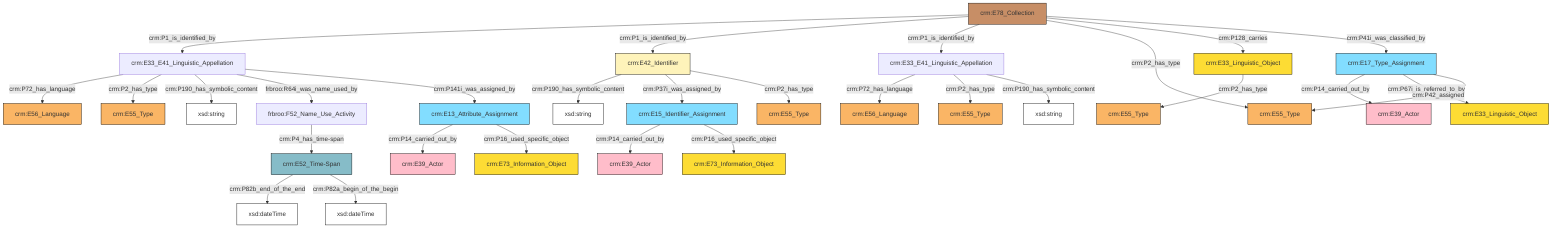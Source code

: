 flowchart TD
classDef Literal fill:#ffffff,stroke:#000000,color:;
classDef Literal_URI fill:#ffffff,stroke:#000000,color:;
classDef crm_E1_CRM_Entity fill:#ffffff,stroke:#000000,color:;
classDef crm_E1_CRM_Entity_URI fill:#ffffff,stroke:#000000,color:;
classDef crm_E2_Temporal_Entity fill:#82ddff,stroke:#000000,color:;
classDef crm_E2_Temporal_Entity_URI fill:#d2effa,stroke:#000000,color:;
classDef crm_E55_Type fill:#fab565,stroke:#000000,color:;
classDef crm_E55_Type_URI fill:#fde7ce,stroke:#000000,color:;
classDef crm_E52_Time-Span fill:#86bcc8,stroke:#000000,color:;
classDef crm_E52_Time-Span_URI fill:#dcebef,stroke:#000000,color:;
classDef crm_E41_Appellation fill:#fef3ba,stroke:#000000,color:;
classDef crm_E41_Appellation_URI fill:#fffae6,stroke:#000000,color:;
classDef crm_E53_Place fill:#94cc7d,stroke:#000000,color:;
classDef crm_E53_Place_URI fill:#e1f1da,stroke:#000000,color:;
classDef crm_E77_Persistent_Item fill:#ffffff,stroke:#000000,color:;
classDef crm_E77_Persistent_Item_URI fill:#ffffff,stroke:#000000,color:;
classDef crm_E28_Conceptual_Object fill:#fddc34,stroke:#000000,color:;
classDef crm_E28_Conceptual_Object_URI fill:#fef6cd,stroke:#000000,color:;
classDef crm_E18_Physical_Thing fill:#c78e66,stroke:#000000,color:;
classDef crm_E18_Physical_Thing_URI fill:#e3c8b5,stroke:#000000,color:;
classDef crm_E39_Actor fill:#ffbdca,stroke:#000000,color:;
classDef crm_E39_Actor_URI fill:#ffe6eb,stroke:#000000,color:;
classDef crm_E54_Dimension fill:#b8b8b8,stroke:#000000,color:;
classDef crm_E54_Dimension_URI fill:#f2f2f2,stroke:#000000,color:;
classDef crm_E92_Spacetime_Volume fill:#cc80ff,stroke:#000000,color:;
classDef crm_E92_Spacetime_Volume_URI fill:#ebccff,stroke:#000000,color:;
classDef crm_E59_Primitive_Value fill:#f0f0f0,stroke:#000000,color:;
classDef crm_E59_Primitive_Value_URI fill:#f2f2f2,stroke:#000000,color:;
classDef crm_PC0_Typed_CRM_Property fill:#ffffff,stroke:#000000,color:;
classDef crm_PC0_Typed_CRM_Property_URI fill:#ffffff,stroke:#000000,color:;
classDef Multi fill:#cccccc,stroke:#000000,color:;
classDef Multi_URI fill:#cccccc,stroke:#000000,color:;
0["crm:E78_Collection"]:::crm_E18_Physical_Thing -->|crm:P1_is_identified_by| 1["crm:E33_E41_Linguistic_Appellation"]:::Default
5["crm:E42_Identifier"]:::crm_E41_Appellation -->|crm:P190_has_symbolic_content| 6["xsd:string"]:::Literal
1["crm:E33_E41_Linguistic_Appellation"]:::Default -->|crm:P72_has_language| 9["crm:E56_Language"]:::crm_E55_Type
1["crm:E33_E41_Linguistic_Appellation"]:::Default -->|crm:P2_has_type| 10["crm:E55_Type"]:::crm_E55_Type
11["crm:E33_E41_Linguistic_Appellation"]:::Default -->|crm:P72_has_language| 12["crm:E56_Language"]:::crm_E55_Type
5["crm:E42_Identifier"]:::crm_E41_Appellation -->|crm:P37i_was_assigned_by| 15["crm:E15_Identifier_Assignment"]:::crm_E2_Temporal_Entity
21["crm:E17_Type_Assignment"]:::crm_E2_Temporal_Entity -->|crm:P14_carried_out_by| 22["crm:E39_Actor"]:::crm_E39_Actor
11["crm:E33_E41_Linguistic_Appellation"]:::Default -->|crm:P2_has_type| 23["crm:E55_Type"]:::crm_E55_Type
21["crm:E17_Type_Assignment"]:::crm_E2_Temporal_Entity -->|crm:P67i_is_referred_to_by| 26["crm:E33_Linguistic_Object"]:::crm_E28_Conceptual_Object
1["crm:E33_E41_Linguistic_Appellation"]:::Default -->|crm:P190_has_symbolic_content| 31["xsd:string"]:::Literal
15["crm:E15_Identifier_Assignment"]:::crm_E2_Temporal_Entity -->|crm:P14_carried_out_by| 17["crm:E39_Actor"]:::crm_E39_Actor
0["crm:E78_Collection"]:::crm_E18_Physical_Thing -->|crm:P1_is_identified_by| 5["crm:E42_Identifier"]:::crm_E41_Appellation
0["crm:E78_Collection"]:::crm_E18_Physical_Thing -->|crm:P1_is_identified_by| 11["crm:E33_E41_Linguistic_Appellation"]:::Default
0["crm:E78_Collection"]:::crm_E18_Physical_Thing -->|crm:P2_has_type| 19["crm:E55_Type"]:::crm_E55_Type
33["crm:E13_Attribute_Assignment"]:::crm_E2_Temporal_Entity -->|crm:P14_carried_out_by| 27["crm:E39_Actor"]:::crm_E39_Actor
34["frbroo:F52_Name_Use_Activity"]:::Default -->|crm:P4_has_time-span| 13["crm:E52_Time-Span"]:::crm_E52_Time-Span
13["crm:E52_Time-Span"]:::crm_E52_Time-Span -->|crm:P82b_end_of_the_end| 35["xsd:dateTime"]:::Literal
13["crm:E52_Time-Span"]:::crm_E52_Time-Span -->|crm:P82a_begin_of_the_begin| 38["xsd:dateTime"]:::Literal
11["crm:E33_E41_Linguistic_Appellation"]:::Default -->|crm:P190_has_symbolic_content| 43["xsd:string"]:::Literal
1["crm:E33_E41_Linguistic_Appellation"]:::Default -->|frbroo:R64i_was_name_used_by| 34["frbroo:F52_Name_Use_Activity"]:::Default
36["crm:E33_Linguistic_Object"]:::crm_E28_Conceptual_Object -->|crm:P2_has_type| 7["crm:E55_Type"]:::crm_E55_Type
33["crm:E13_Attribute_Assignment"]:::crm_E2_Temporal_Entity -->|crm:P16_used_specific_object| 24["crm:E73_Information_Object"]:::crm_E28_Conceptual_Object
1["crm:E33_E41_Linguistic_Appellation"]:::Default -->|crm:P141i_was_assigned_by| 33["crm:E13_Attribute_Assignment"]:::crm_E2_Temporal_Entity
5["crm:E42_Identifier"]:::crm_E41_Appellation -->|crm:P2_has_type| 2["crm:E55_Type"]:::crm_E55_Type
0["crm:E78_Collection"]:::crm_E18_Physical_Thing -->|crm:P128_carries| 36["crm:E33_Linguistic_Object"]:::crm_E28_Conceptual_Object
0["crm:E78_Collection"]:::crm_E18_Physical_Thing -->|crm:P41i_was_classified_by| 21["crm:E17_Type_Assignment"]:::crm_E2_Temporal_Entity
21["crm:E17_Type_Assignment"]:::crm_E2_Temporal_Entity -->|crm:P42_assigned| 19["crm:E55_Type"]:::crm_E55_Type
15["crm:E15_Identifier_Assignment"]:::crm_E2_Temporal_Entity -->|crm:P16_used_specific_object| 39["crm:E73_Information_Object"]:::crm_E28_Conceptual_Object
